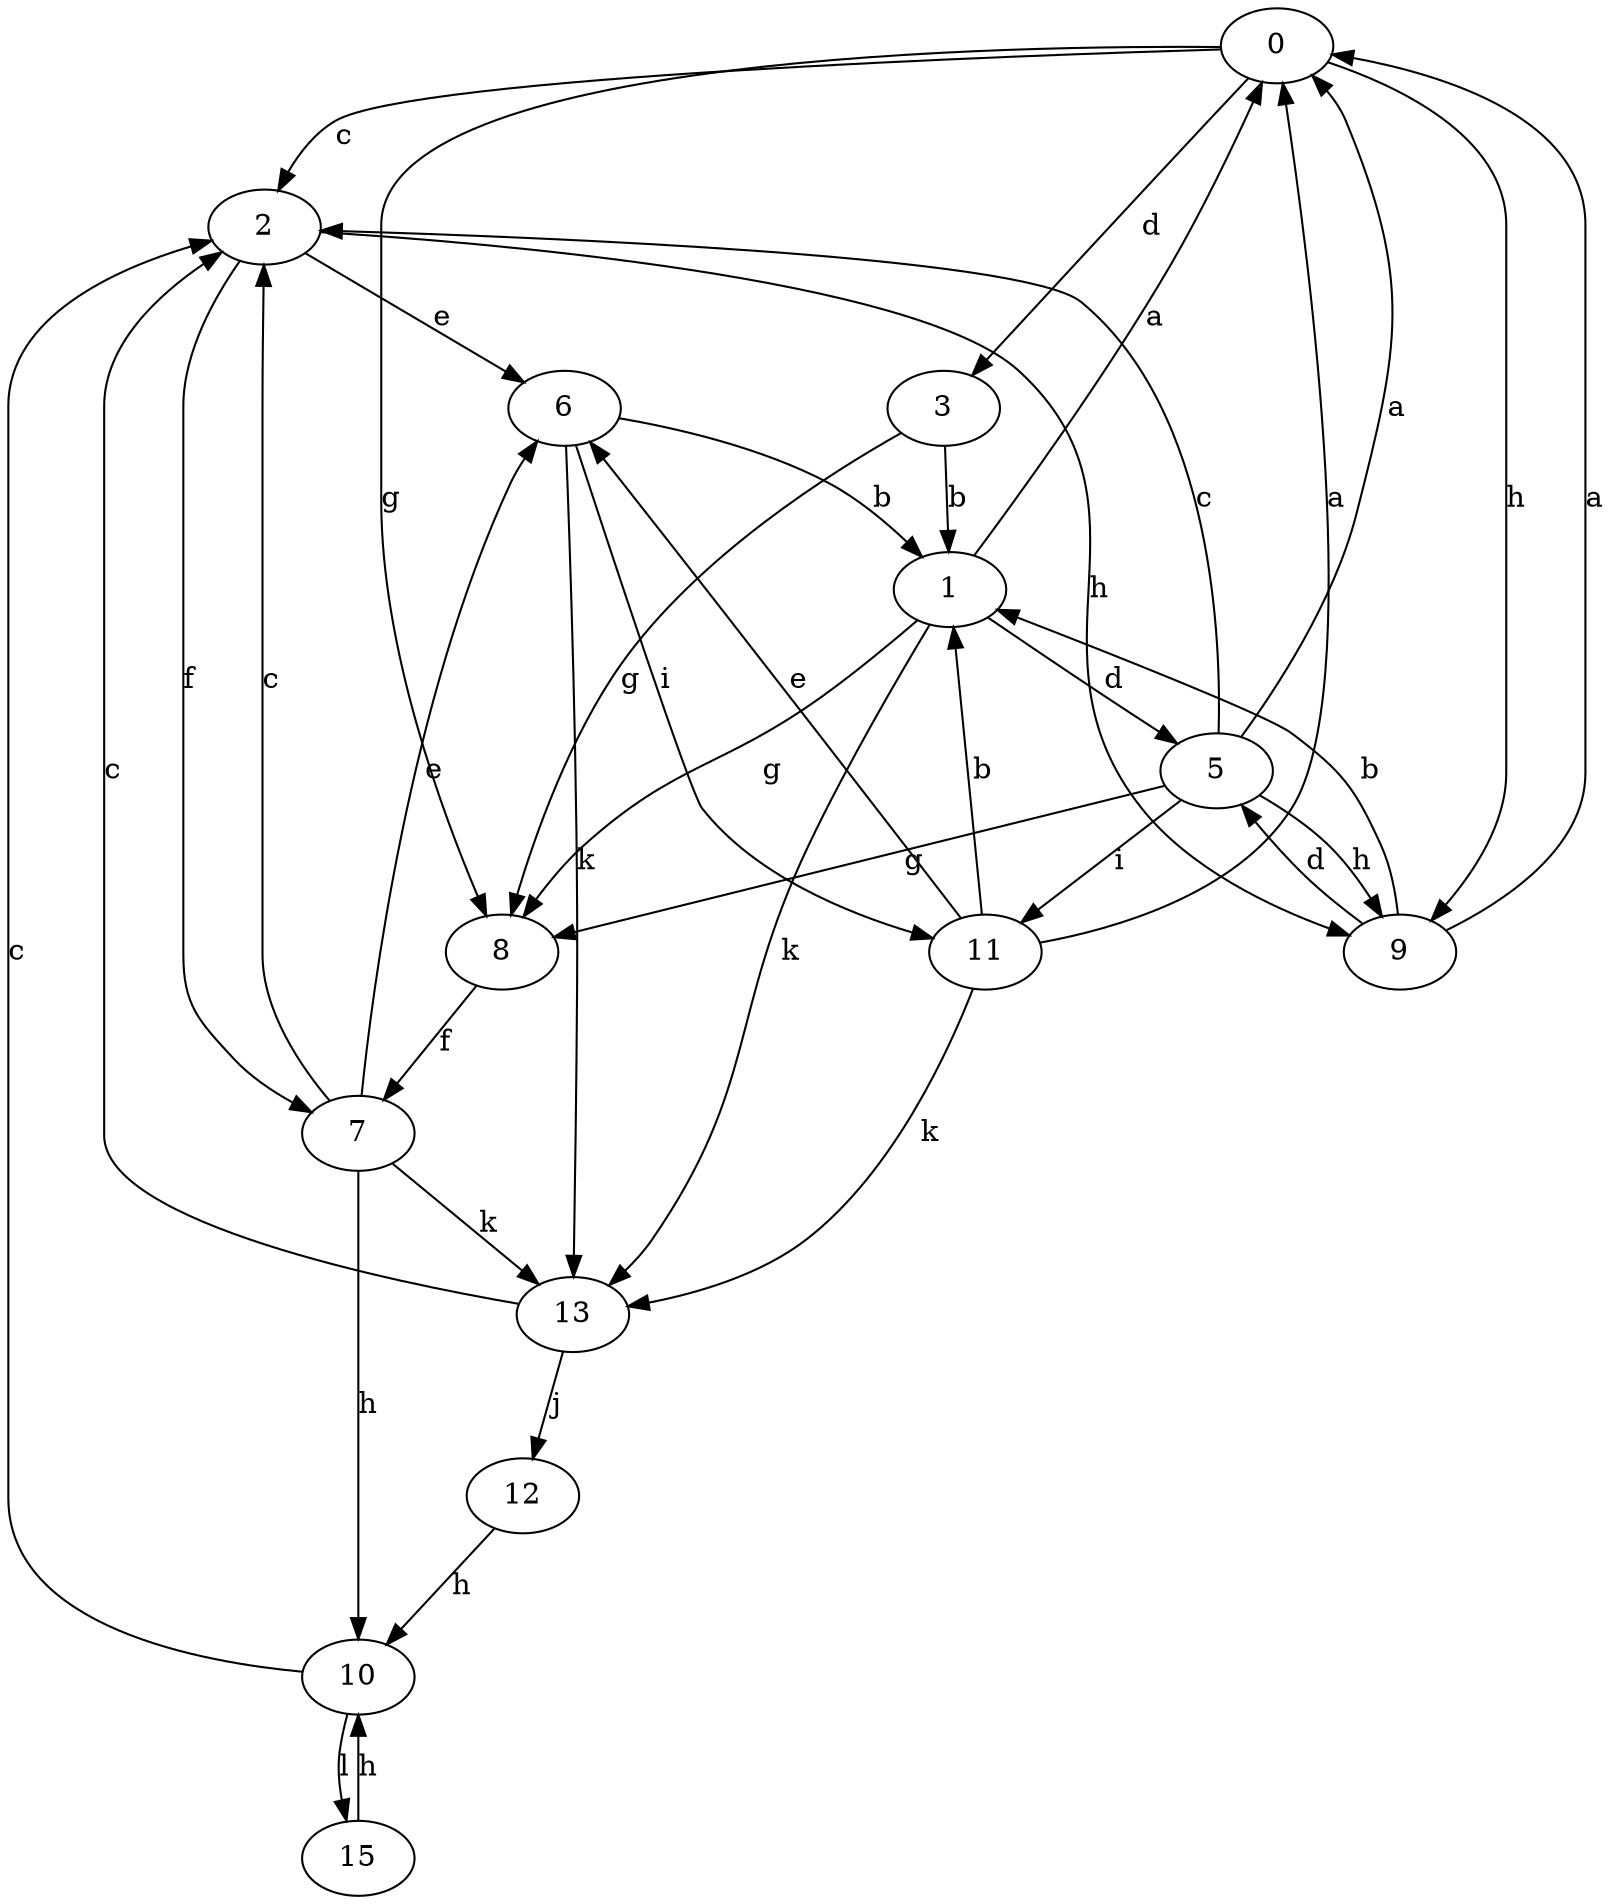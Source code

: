strict digraph  {
0;
1;
2;
3;
5;
6;
7;
8;
9;
10;
11;
12;
13;
15;
0 -> 2  [label=c];
0 -> 3  [label=d];
0 -> 8  [label=g];
0 -> 9  [label=h];
1 -> 0  [label=a];
1 -> 5  [label=d];
1 -> 8  [label=g];
1 -> 13  [label=k];
2 -> 6  [label=e];
2 -> 7  [label=f];
2 -> 9  [label=h];
3 -> 1  [label=b];
3 -> 8  [label=g];
5 -> 0  [label=a];
5 -> 2  [label=c];
5 -> 8  [label=g];
5 -> 9  [label=h];
5 -> 11  [label=i];
6 -> 1  [label=b];
6 -> 11  [label=i];
6 -> 13  [label=k];
7 -> 2  [label=c];
7 -> 6  [label=e];
7 -> 10  [label=h];
7 -> 13  [label=k];
8 -> 7  [label=f];
9 -> 0  [label=a];
9 -> 1  [label=b];
9 -> 5  [label=d];
10 -> 2  [label=c];
10 -> 15  [label=l];
11 -> 0  [label=a];
11 -> 1  [label=b];
11 -> 6  [label=e];
11 -> 13  [label=k];
12 -> 10  [label=h];
13 -> 2  [label=c];
13 -> 12  [label=j];
15 -> 10  [label=h];
}
